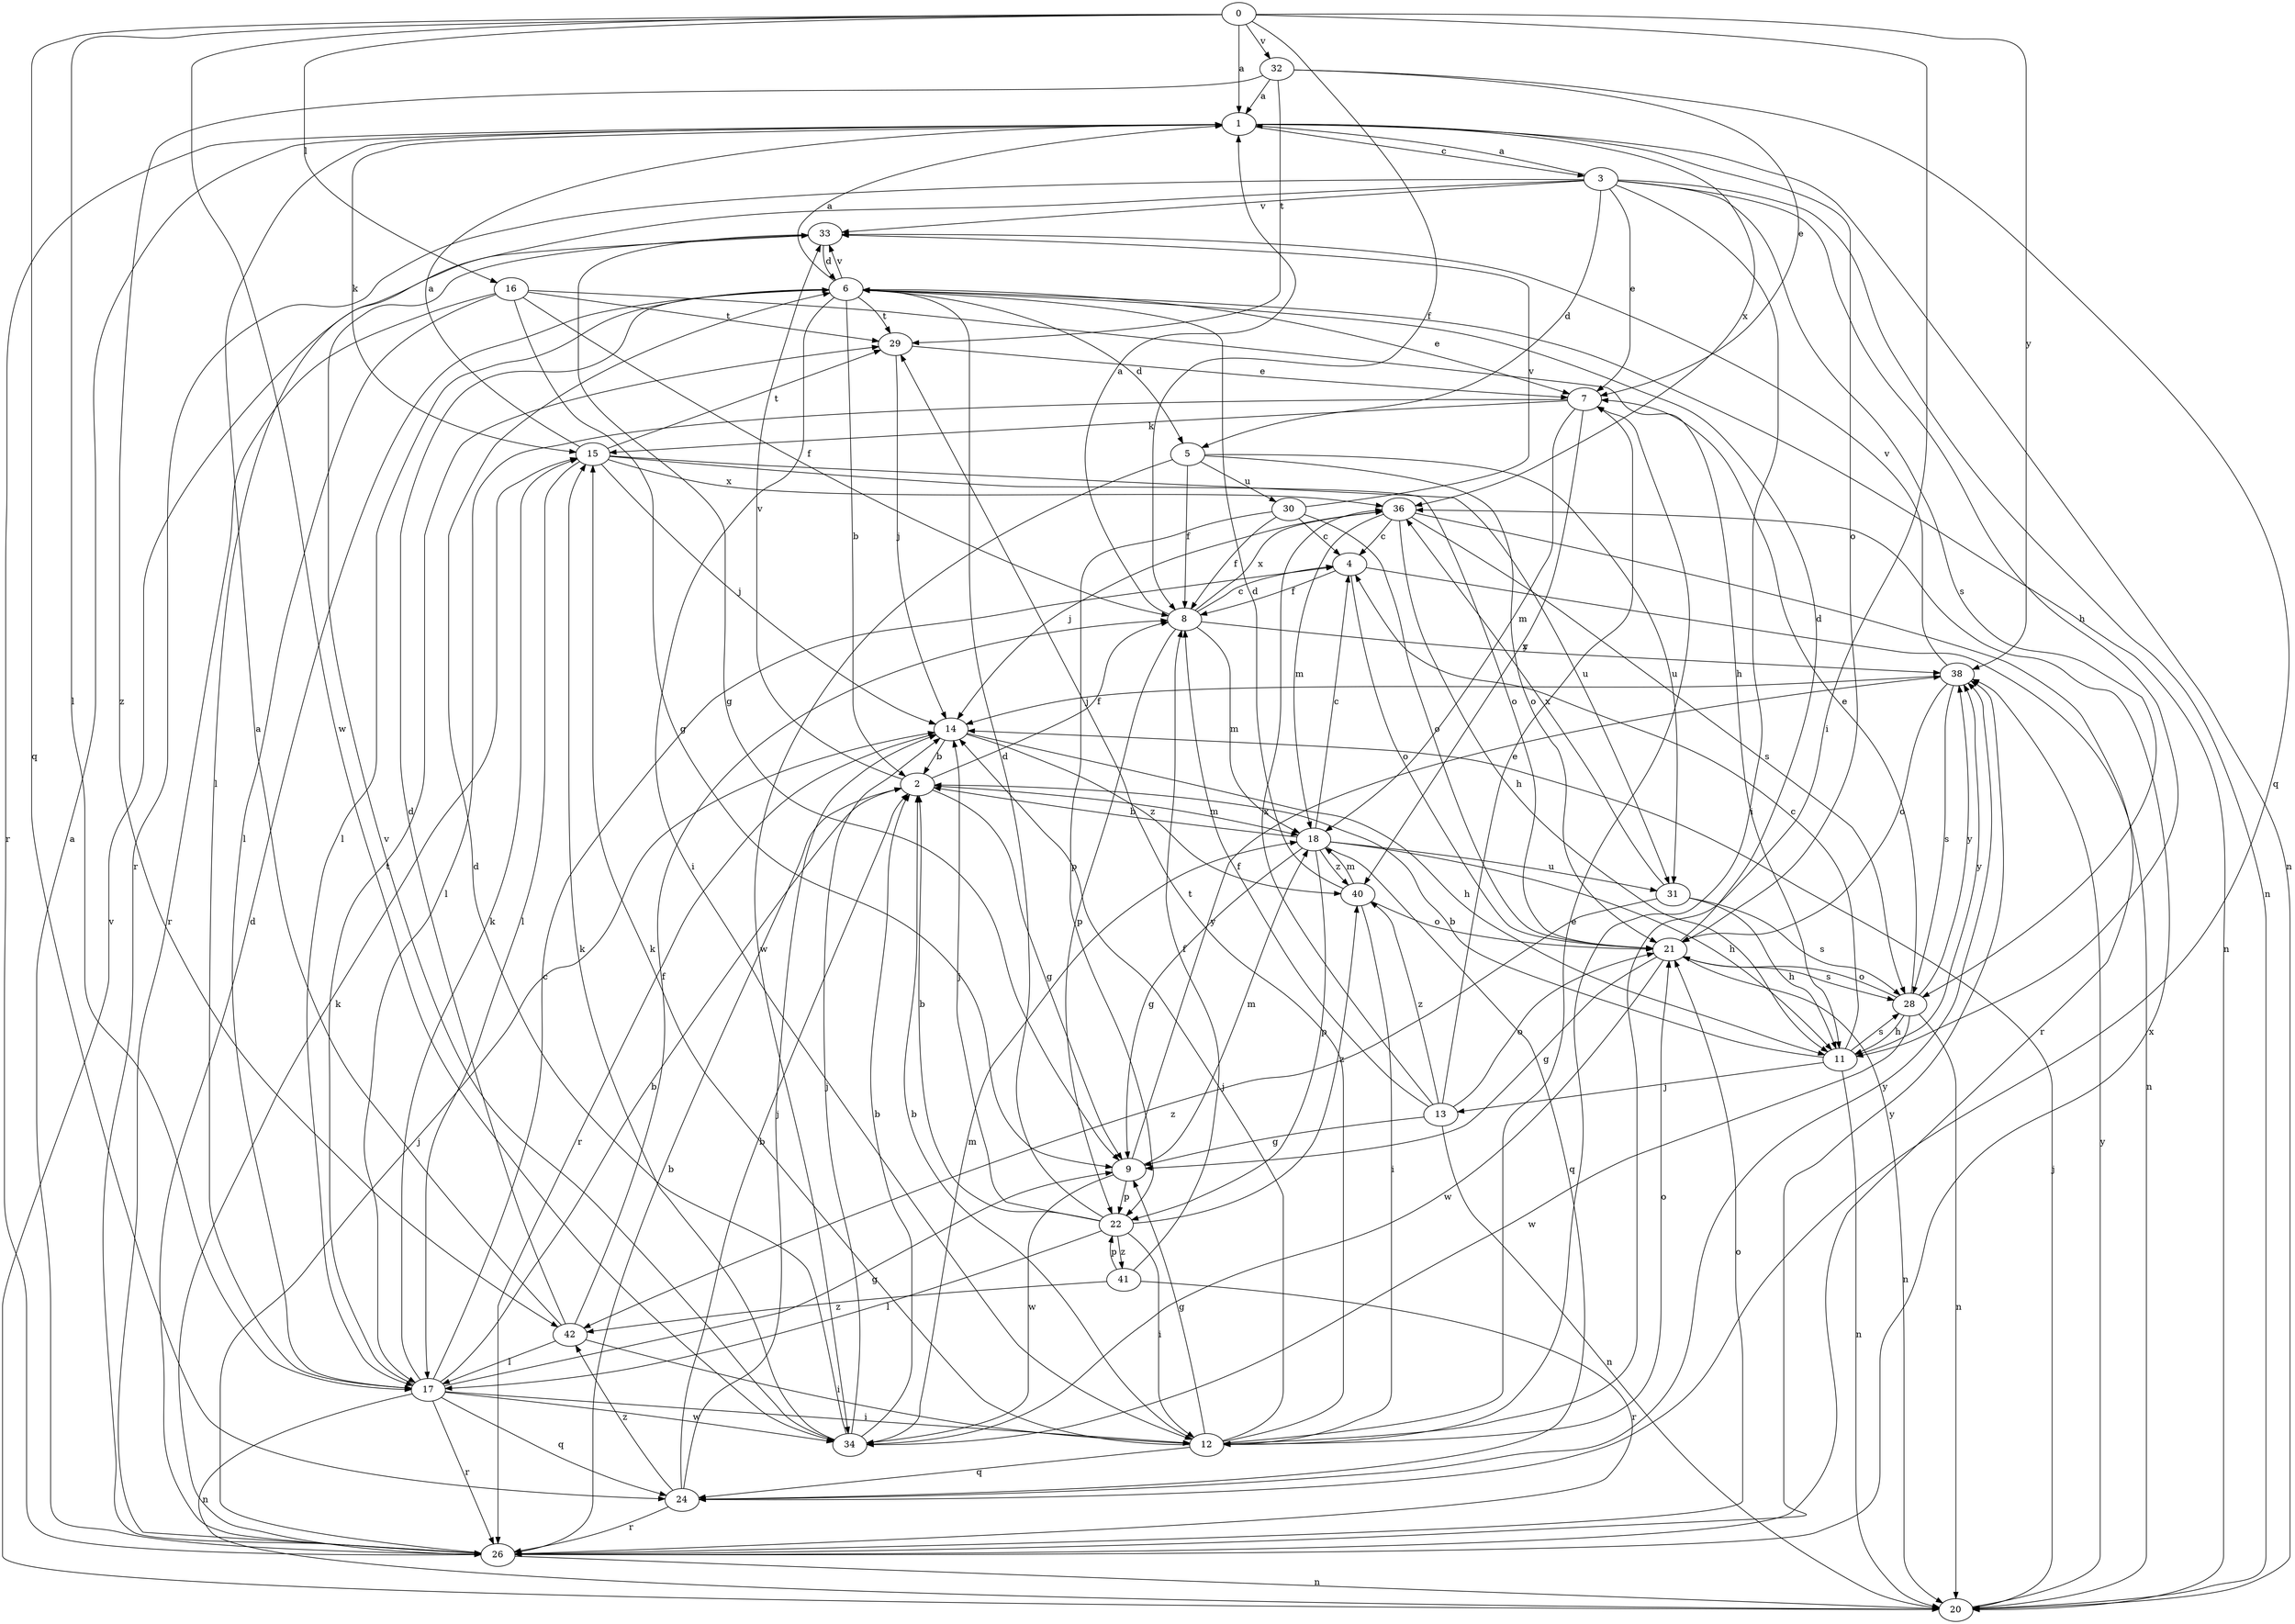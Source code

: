 strict digraph  {
0;
1;
2;
3;
4;
5;
6;
7;
8;
9;
11;
12;
13;
14;
15;
16;
17;
18;
20;
21;
22;
24;
26;
28;
29;
30;
31;
32;
33;
34;
36;
38;
40;
41;
42;
0 -> 1  [label=a];
0 -> 8  [label=f];
0 -> 12  [label=i];
0 -> 16  [label=l];
0 -> 17  [label=l];
0 -> 24  [label=q];
0 -> 32  [label=v];
0 -> 34  [label=w];
0 -> 38  [label=y];
1 -> 3  [label=c];
1 -> 15  [label=k];
1 -> 20  [label=n];
1 -> 21  [label=o];
1 -> 26  [label=r];
1 -> 36  [label=x];
2 -> 8  [label=f];
2 -> 9  [label=g];
2 -> 18  [label=m];
2 -> 33  [label=v];
3 -> 1  [label=a];
3 -> 5  [label=d];
3 -> 7  [label=e];
3 -> 11  [label=h];
3 -> 12  [label=i];
3 -> 17  [label=l];
3 -> 20  [label=n];
3 -> 26  [label=r];
3 -> 28  [label=s];
3 -> 33  [label=v];
4 -> 8  [label=f];
4 -> 20  [label=n];
4 -> 21  [label=o];
5 -> 8  [label=f];
5 -> 21  [label=o];
5 -> 30  [label=u];
5 -> 31  [label=u];
5 -> 34  [label=w];
6 -> 1  [label=a];
6 -> 2  [label=b];
6 -> 5  [label=d];
6 -> 7  [label=e];
6 -> 12  [label=i];
6 -> 17  [label=l];
6 -> 20  [label=n];
6 -> 29  [label=t];
6 -> 33  [label=v];
7 -> 15  [label=k];
7 -> 17  [label=l];
7 -> 18  [label=m];
7 -> 40  [label=z];
8 -> 1  [label=a];
8 -> 4  [label=c];
8 -> 18  [label=m];
8 -> 22  [label=p];
8 -> 36  [label=x];
8 -> 38  [label=y];
9 -> 18  [label=m];
9 -> 22  [label=p];
9 -> 34  [label=w];
9 -> 38  [label=y];
11 -> 2  [label=b];
11 -> 4  [label=c];
11 -> 13  [label=j];
11 -> 20  [label=n];
11 -> 28  [label=s];
11 -> 38  [label=y];
12 -> 2  [label=b];
12 -> 7  [label=e];
12 -> 9  [label=g];
12 -> 14  [label=j];
12 -> 15  [label=k];
12 -> 21  [label=o];
12 -> 24  [label=q];
12 -> 29  [label=t];
13 -> 7  [label=e];
13 -> 8  [label=f];
13 -> 9  [label=g];
13 -> 20  [label=n];
13 -> 21  [label=o];
13 -> 36  [label=x];
13 -> 40  [label=z];
14 -> 2  [label=b];
14 -> 11  [label=h];
14 -> 26  [label=r];
14 -> 40  [label=z];
15 -> 1  [label=a];
15 -> 14  [label=j];
15 -> 17  [label=l];
15 -> 21  [label=o];
15 -> 29  [label=t];
15 -> 31  [label=u];
15 -> 36  [label=x];
16 -> 8  [label=f];
16 -> 9  [label=g];
16 -> 11  [label=h];
16 -> 17  [label=l];
16 -> 26  [label=r];
16 -> 29  [label=t];
17 -> 2  [label=b];
17 -> 4  [label=c];
17 -> 9  [label=g];
17 -> 12  [label=i];
17 -> 15  [label=k];
17 -> 20  [label=n];
17 -> 24  [label=q];
17 -> 26  [label=r];
17 -> 29  [label=t];
17 -> 34  [label=w];
18 -> 2  [label=b];
18 -> 4  [label=c];
18 -> 9  [label=g];
18 -> 11  [label=h];
18 -> 22  [label=p];
18 -> 24  [label=q];
18 -> 31  [label=u];
18 -> 40  [label=z];
20 -> 14  [label=j];
20 -> 33  [label=v];
20 -> 38  [label=y];
21 -> 6  [label=d];
21 -> 9  [label=g];
21 -> 20  [label=n];
21 -> 28  [label=s];
21 -> 34  [label=w];
22 -> 2  [label=b];
22 -> 6  [label=d];
22 -> 12  [label=i];
22 -> 14  [label=j];
22 -> 17  [label=l];
22 -> 40  [label=z];
22 -> 41  [label=z];
24 -> 2  [label=b];
24 -> 14  [label=j];
24 -> 26  [label=r];
24 -> 38  [label=y];
24 -> 42  [label=z];
26 -> 1  [label=a];
26 -> 2  [label=b];
26 -> 6  [label=d];
26 -> 14  [label=j];
26 -> 15  [label=k];
26 -> 20  [label=n];
26 -> 21  [label=o];
26 -> 36  [label=x];
26 -> 38  [label=y];
28 -> 7  [label=e];
28 -> 11  [label=h];
28 -> 20  [label=n];
28 -> 21  [label=o];
28 -> 34  [label=w];
28 -> 38  [label=y];
29 -> 7  [label=e];
29 -> 14  [label=j];
30 -> 4  [label=c];
30 -> 8  [label=f];
30 -> 21  [label=o];
30 -> 22  [label=p];
30 -> 33  [label=v];
31 -> 11  [label=h];
31 -> 28  [label=s];
31 -> 36  [label=x];
31 -> 42  [label=z];
32 -> 1  [label=a];
32 -> 7  [label=e];
32 -> 24  [label=q];
32 -> 29  [label=t];
32 -> 42  [label=z];
33 -> 6  [label=d];
33 -> 9  [label=g];
34 -> 2  [label=b];
34 -> 6  [label=d];
34 -> 14  [label=j];
34 -> 15  [label=k];
34 -> 18  [label=m];
34 -> 33  [label=v];
36 -> 4  [label=c];
36 -> 11  [label=h];
36 -> 14  [label=j];
36 -> 18  [label=m];
36 -> 26  [label=r];
36 -> 28  [label=s];
38 -> 14  [label=j];
38 -> 21  [label=o];
38 -> 28  [label=s];
38 -> 33  [label=v];
40 -> 6  [label=d];
40 -> 12  [label=i];
40 -> 18  [label=m];
40 -> 21  [label=o];
41 -> 8  [label=f];
41 -> 22  [label=p];
41 -> 26  [label=r];
41 -> 42  [label=z];
42 -> 1  [label=a];
42 -> 6  [label=d];
42 -> 8  [label=f];
42 -> 12  [label=i];
42 -> 17  [label=l];
}
